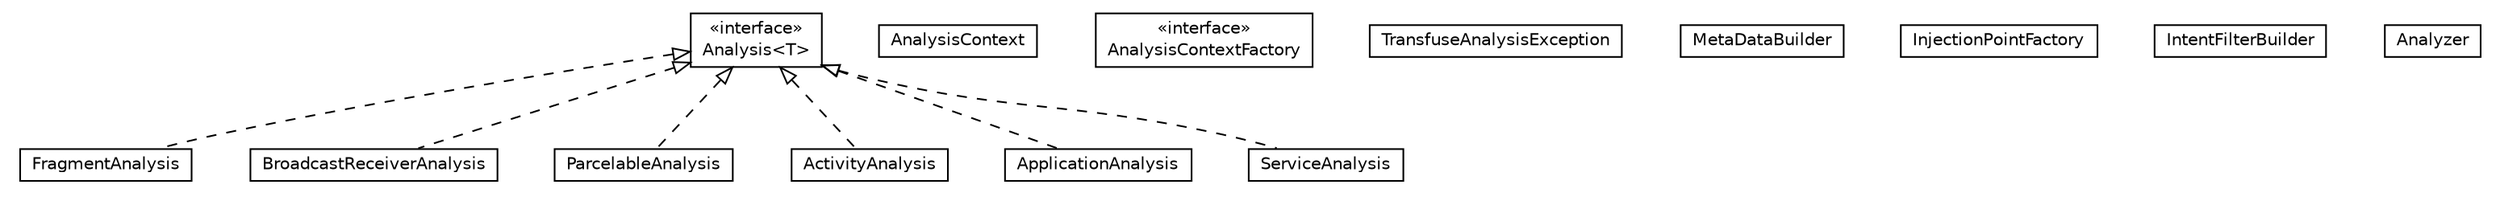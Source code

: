 #!/usr/local/bin/dot
#
# Class diagram 
# Generated by UMLGraph version 5.1 (http://www.umlgraph.org/)
#

digraph G {
	edge [fontname="Helvetica",fontsize=10,labelfontname="Helvetica",labelfontsize=10];
	node [fontname="Helvetica",fontsize=10,shape=plaintext];
	nodesep=0.25;
	ranksep=0.5;
	// org.androidtransfuse.analysis.Analysis<T>
	c1231 [label=<<table title="org.androidtransfuse.analysis.Analysis" border="0" cellborder="1" cellspacing="0" cellpadding="2" port="p" href="./Analysis.html">
		<tr><td><table border="0" cellspacing="0" cellpadding="1">
<tr><td align="center" balign="center"> &#171;interface&#187; </td></tr>
<tr><td align="center" balign="center"> Analysis&lt;T&gt; </td></tr>
		</table></td></tr>
		</table>>, fontname="Helvetica", fontcolor="black", fontsize=10.0];
	// org.androidtransfuse.analysis.FragmentAnalysis
	c1232 [label=<<table title="org.androidtransfuse.analysis.FragmentAnalysis" border="0" cellborder="1" cellspacing="0" cellpadding="2" port="p" href="./FragmentAnalysis.html">
		<tr><td><table border="0" cellspacing="0" cellpadding="1">
<tr><td align="center" balign="center"> FragmentAnalysis </td></tr>
		</table></td></tr>
		</table>>, fontname="Helvetica", fontcolor="black", fontsize=10.0];
	// org.androidtransfuse.analysis.BroadcastReceiverAnalysis
	c1233 [label=<<table title="org.androidtransfuse.analysis.BroadcastReceiverAnalysis" border="0" cellborder="1" cellspacing="0" cellpadding="2" port="p" href="./BroadcastReceiverAnalysis.html">
		<tr><td><table border="0" cellspacing="0" cellpadding="1">
<tr><td align="center" balign="center"> BroadcastReceiverAnalysis </td></tr>
		</table></td></tr>
		</table>>, fontname="Helvetica", fontcolor="black", fontsize=10.0];
	// org.androidtransfuse.analysis.AnalysisContext
	c1234 [label=<<table title="org.androidtransfuse.analysis.AnalysisContext" border="0" cellborder="1" cellspacing="0" cellpadding="2" port="p" href="./AnalysisContext.html">
		<tr><td><table border="0" cellspacing="0" cellpadding="1">
<tr><td align="center" balign="center"> AnalysisContext </td></tr>
		</table></td></tr>
		</table>>, fontname="Helvetica", fontcolor="black", fontsize=10.0];
	// org.androidtransfuse.analysis.ParcelableAnalysis
	c1235 [label=<<table title="org.androidtransfuse.analysis.ParcelableAnalysis" border="0" cellborder="1" cellspacing="0" cellpadding="2" port="p" href="./ParcelableAnalysis.html">
		<tr><td><table border="0" cellspacing="0" cellpadding="1">
<tr><td align="center" balign="center"> ParcelableAnalysis </td></tr>
		</table></td></tr>
		</table>>, fontname="Helvetica", fontcolor="black", fontsize=10.0];
	// org.androidtransfuse.analysis.ActivityAnalysis
	c1236 [label=<<table title="org.androidtransfuse.analysis.ActivityAnalysis" border="0" cellborder="1" cellspacing="0" cellpadding="2" port="p" href="./ActivityAnalysis.html">
		<tr><td><table border="0" cellspacing="0" cellpadding="1">
<tr><td align="center" balign="center"> ActivityAnalysis </td></tr>
		</table></td></tr>
		</table>>, fontname="Helvetica", fontcolor="black", fontsize=10.0];
	// org.androidtransfuse.analysis.AnalysisContextFactory
	c1237 [label=<<table title="org.androidtransfuse.analysis.AnalysisContextFactory" border="0" cellborder="1" cellspacing="0" cellpadding="2" port="p" href="./AnalysisContextFactory.html">
		<tr><td><table border="0" cellspacing="0" cellpadding="1">
<tr><td align="center" balign="center"> &#171;interface&#187; </td></tr>
<tr><td align="center" balign="center"> AnalysisContextFactory </td></tr>
		</table></td></tr>
		</table>>, fontname="Helvetica", fontcolor="black", fontsize=10.0];
	// org.androidtransfuse.analysis.TransfuseAnalysisException
	c1238 [label=<<table title="org.androidtransfuse.analysis.TransfuseAnalysisException" border="0" cellborder="1" cellspacing="0" cellpadding="2" port="p" href="./TransfuseAnalysisException.html">
		<tr><td><table border="0" cellspacing="0" cellpadding="1">
<tr><td align="center" balign="center"> TransfuseAnalysisException </td></tr>
		</table></td></tr>
		</table>>, fontname="Helvetica", fontcolor="black", fontsize=10.0];
	// org.androidtransfuse.analysis.MetaDataBuilder
	c1239 [label=<<table title="org.androidtransfuse.analysis.MetaDataBuilder" border="0" cellborder="1" cellspacing="0" cellpadding="2" port="p" href="./MetaDataBuilder.html">
		<tr><td><table border="0" cellspacing="0" cellpadding="1">
<tr><td align="center" balign="center"> MetaDataBuilder </td></tr>
		</table></td></tr>
		</table>>, fontname="Helvetica", fontcolor="black", fontsize=10.0];
	// org.androidtransfuse.analysis.ApplicationAnalysis
	c1240 [label=<<table title="org.androidtransfuse.analysis.ApplicationAnalysis" border="0" cellborder="1" cellspacing="0" cellpadding="2" port="p" href="./ApplicationAnalysis.html">
		<tr><td><table border="0" cellspacing="0" cellpadding="1">
<tr><td align="center" balign="center"> ApplicationAnalysis </td></tr>
		</table></td></tr>
		</table>>, fontname="Helvetica", fontcolor="black", fontsize=10.0];
	// org.androidtransfuse.analysis.InjectionPointFactory
	c1241 [label=<<table title="org.androidtransfuse.analysis.InjectionPointFactory" border="0" cellborder="1" cellspacing="0" cellpadding="2" port="p" href="./InjectionPointFactory.html">
		<tr><td><table border="0" cellspacing="0" cellpadding="1">
<tr><td align="center" balign="center"> InjectionPointFactory </td></tr>
		</table></td></tr>
		</table>>, fontname="Helvetica", fontcolor="black", fontsize=10.0];
	// org.androidtransfuse.analysis.IntentFilterBuilder
	c1242 [label=<<table title="org.androidtransfuse.analysis.IntentFilterBuilder" border="0" cellborder="1" cellspacing="0" cellpadding="2" port="p" href="./IntentFilterBuilder.html">
		<tr><td><table border="0" cellspacing="0" cellpadding="1">
<tr><td align="center" balign="center"> IntentFilterBuilder </td></tr>
		</table></td></tr>
		</table>>, fontname="Helvetica", fontcolor="black", fontsize=10.0];
	// org.androidtransfuse.analysis.ServiceAnalysis
	c1243 [label=<<table title="org.androidtransfuse.analysis.ServiceAnalysis" border="0" cellborder="1" cellspacing="0" cellpadding="2" port="p" href="./ServiceAnalysis.html">
		<tr><td><table border="0" cellspacing="0" cellpadding="1">
<tr><td align="center" balign="center"> ServiceAnalysis </td></tr>
		</table></td></tr>
		</table>>, fontname="Helvetica", fontcolor="black", fontsize=10.0];
	// org.androidtransfuse.analysis.Analyzer
	c1244 [label=<<table title="org.androidtransfuse.analysis.Analyzer" border="0" cellborder="1" cellspacing="0" cellpadding="2" port="p" href="./Analyzer.html">
		<tr><td><table border="0" cellspacing="0" cellpadding="1">
<tr><td align="center" balign="center"> Analyzer </td></tr>
		</table></td></tr>
		</table>>, fontname="Helvetica", fontcolor="black", fontsize=10.0];
	//org.androidtransfuse.analysis.FragmentAnalysis implements org.androidtransfuse.analysis.Analysis<T>
	c1231:p -> c1232:p [dir=back,arrowtail=empty,style=dashed];
	//org.androidtransfuse.analysis.BroadcastReceiverAnalysis implements org.androidtransfuse.analysis.Analysis<T>
	c1231:p -> c1233:p [dir=back,arrowtail=empty,style=dashed];
	//org.androidtransfuse.analysis.ParcelableAnalysis implements org.androidtransfuse.analysis.Analysis<T>
	c1231:p -> c1235:p [dir=back,arrowtail=empty,style=dashed];
	//org.androidtransfuse.analysis.ActivityAnalysis implements org.androidtransfuse.analysis.Analysis<T>
	c1231:p -> c1236:p [dir=back,arrowtail=empty,style=dashed];
	//org.androidtransfuse.analysis.ApplicationAnalysis implements org.androidtransfuse.analysis.Analysis<T>
	c1231:p -> c1240:p [dir=back,arrowtail=empty,style=dashed];
	//org.androidtransfuse.analysis.ServiceAnalysis implements org.androidtransfuse.analysis.Analysis<T>
	c1231:p -> c1243:p [dir=back,arrowtail=empty,style=dashed];
}

